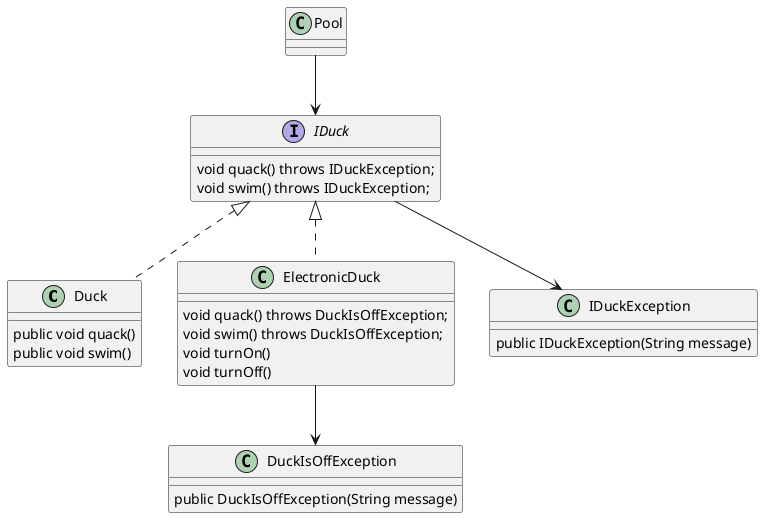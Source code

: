 @startuml
class Duck implements IDuck {
    public void quack()
    public void swim()
     

}
 Pool --> IDuck

class ElectronicDuck implements IDuck{
        void quack() throws DuckIsOffException;
        void swim() throws DuckIsOffException;
        void turnOn()
        void turnOff()

}
class IDuckException{
    public IDuckException(String message)
}
class DuckIsOffException{
    public DuckIsOffException(String message)
}




interface IDuck {  
    void quack() throws IDuckException;
    void swim() throws IDuckException;   
}

IDuck --> IDuckException
ElectronicDuck --> DuckIsOffException

@enduml
